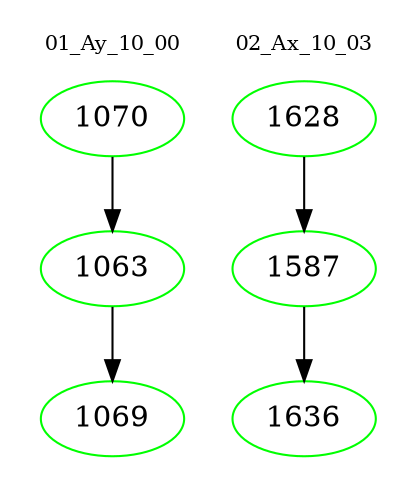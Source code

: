digraph{
subgraph cluster_0 {
color = white
label = "01_Ay_10_00";
fontsize=10;
T0_1070 [label="1070", color="green"]
T0_1070 -> T0_1063 [color="black"]
T0_1063 [label="1063", color="green"]
T0_1063 -> T0_1069 [color="black"]
T0_1069 [label="1069", color="green"]
}
subgraph cluster_1 {
color = white
label = "02_Ax_10_03";
fontsize=10;
T1_1628 [label="1628", color="green"]
T1_1628 -> T1_1587 [color="black"]
T1_1587 [label="1587", color="green"]
T1_1587 -> T1_1636 [color="black"]
T1_1636 [label="1636", color="green"]
}
}
